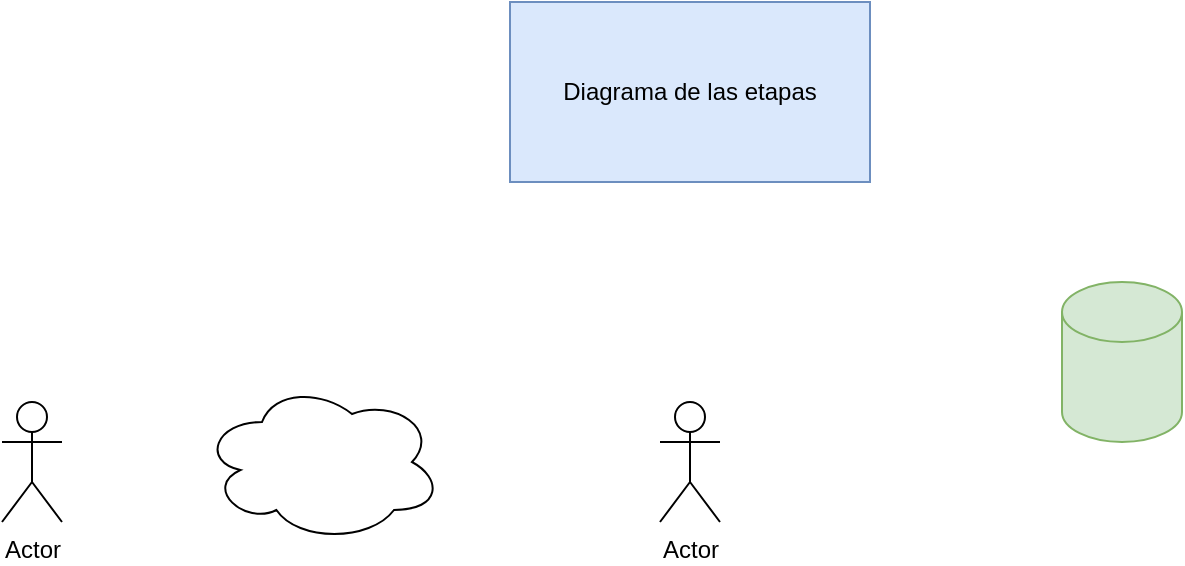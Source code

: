 <mxfile version="14.0.1" type="github">
  <diagram id="8KtglLWpI5dE6YlecOW0" name="Page-1">
    <mxGraphModel dx="868" dy="482" grid="1" gridSize="10" guides="1" tooltips="1" connect="1" arrows="1" fold="1" page="1" pageScale="1" pageWidth="827" pageHeight="1169" math="0" shadow="0">
      <root>
        <mxCell id="0" />
        <mxCell id="1" parent="0" />
        <mxCell id="XdEWJu8gENzQg-ZwJCKJ-1" value="Diagrama de las etapas" style="text;html=1;align=center;verticalAlign=middle;whiteSpace=wrap;rounded=0;fillColor=#dae8fc;strokeColor=#6c8ebf;" parent="1" vertex="1">
          <mxGeometry x="324" y="40" width="180" height="90" as="geometry" />
        </mxCell>
        <mxCell id="FTlPGGz-5F8PEA96EJDB-1" value="Actor" style="shape=umlActor;verticalLabelPosition=bottom;verticalAlign=top;html=1;outlineConnect=0;" vertex="1" parent="1">
          <mxGeometry x="70" y="240" width="30" height="60" as="geometry" />
        </mxCell>
        <mxCell id="DgASHZGIPMTWJSRpMwl8-1" value="" style="shape=cylinder3;whiteSpace=wrap;html=1;boundedLbl=1;backgroundOutline=1;size=15;fillColor=#d5e8d4;strokeColor=#82b366;" parent="1" vertex="1">
          <mxGeometry x="600" y="180" width="60" height="80" as="geometry" />
        </mxCell>
        <mxCell id="FTlPGGz-5F8PEA96EJDB-2" value="Actor" style="shape=umlActor;verticalLabelPosition=bottom;verticalAlign=top;html=1;outlineConnect=0;" vertex="1" parent="1">
          <mxGeometry x="399" y="240" width="30" height="60" as="geometry" />
        </mxCell>
        <mxCell id="FTlPGGz-5F8PEA96EJDB-3" value="" style="ellipse;shape=cloud;whiteSpace=wrap;html=1;" vertex="1" parent="1">
          <mxGeometry x="170" y="230" width="120" height="80" as="geometry" />
        </mxCell>
      </root>
    </mxGraphModel>
  </diagram>
</mxfile>
